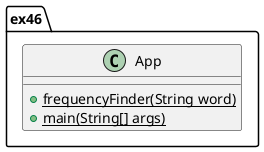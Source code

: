 @startuml
'https://plantuml.com/class-diagram

package ex46{
    class App{
        +{static}frequencyFinder(String word)
        +{static}main(String[] args)
    }
}
@enduml